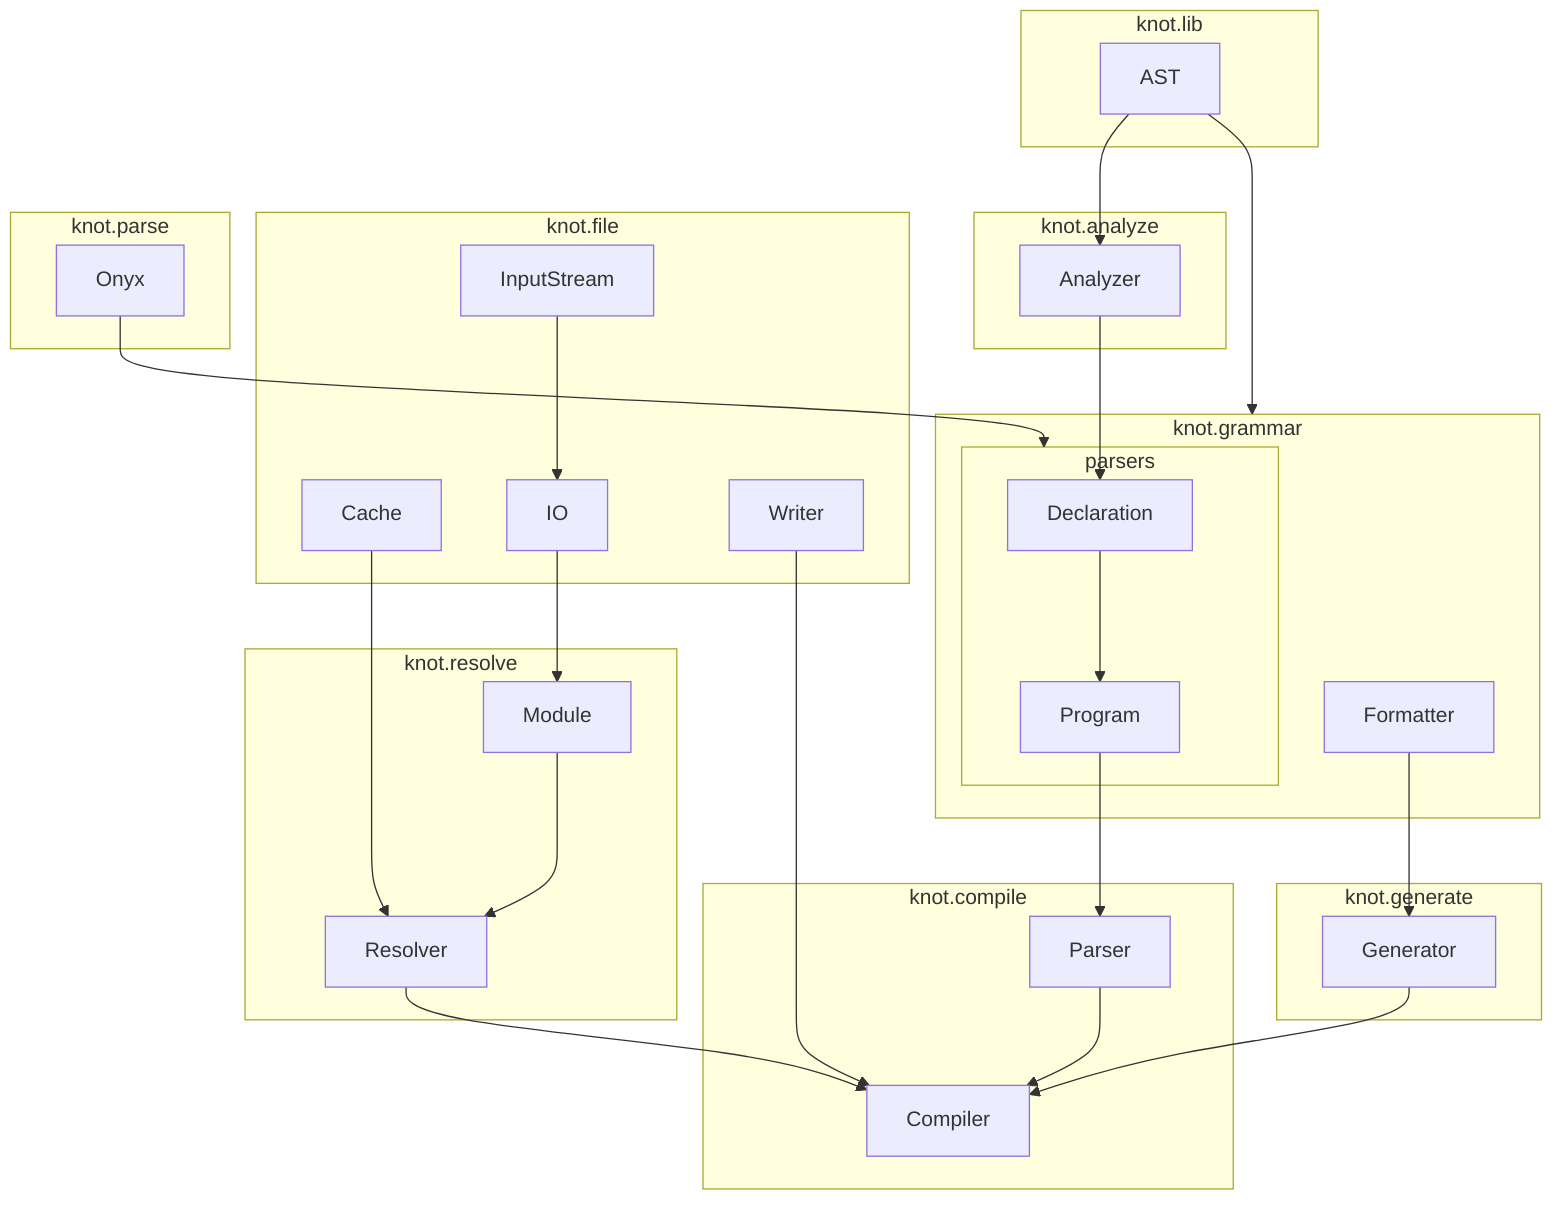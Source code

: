 flowchart TD
  %% lib
  subgraph knot.lib
    AST
  end
  AST --> Analyzer
  AST --> knot.grammar

  %% analyze
  subgraph knot.analyze
    Analyzer
  end
  Analyzer --> Declaration

  %% file
  subgraph knot.file
    InputStream
    Cache
    IO
    Writer

    InputStream --> IO
  end
  Cache --> Resolver
  Writer --> Compiler
  IO --> Module

  %% compile
  subgraph knot.compile
    Compiler
    Parser
  end

  %% resolve
  subgraph knot.resolve
    Resolver
    Module

    Module --> Resolver
  end
  Parser --> Compiler
  Resolver --> Compiler

  %% parse
  subgraph knot.parse
    Onyx
  end
  Onyx --> parsers

  %% grammar
  subgraph knot.grammar
    subgraph parsers
      Program
      Declaration

      Declaration --> Program
    end

    Formatter
  end
  Formatter --> Generator
  Program --> Parser

  %% generate
  subgraph knot.generate
    Generator
  end
  Generator --> Compiler